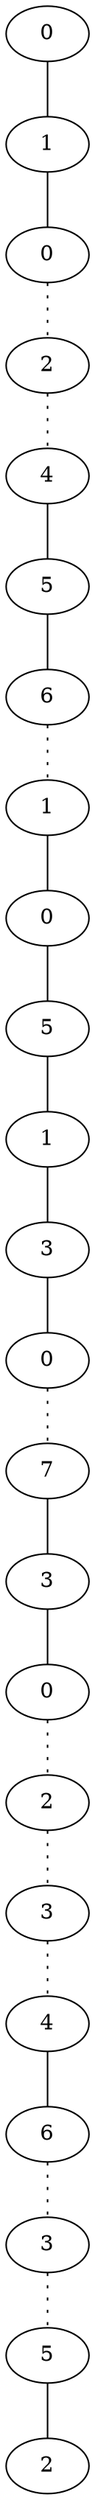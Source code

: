 graph {
a0[label=0];
a1[label=1];
a2[label=0];
a3[label=2];
a4[label=4];
a5[label=5];
a6[label=6];
a7[label=1];
a8[label=0];
a9[label=5];
a10[label=1];
a11[label=3];
a12[label=0];
a13[label=7];
a14[label=3];
a15[label=0];
a16[label=2];
a17[label=3];
a18[label=4];
a19[label=6];
a20[label=3];
a21[label=5];
a22[label=2];
a0 -- a1;
a1 -- a2;
a2 -- a3 [style=dotted];
a3 -- a4 [style=dotted];
a4 -- a5;
a5 -- a6;
a6 -- a7 [style=dotted];
a7 -- a8;
a8 -- a9;
a9 -- a10;
a10 -- a11;
a11 -- a12;
a12 -- a13 [style=dotted];
a13 -- a14;
a14 -- a15;
a15 -- a16 [style=dotted];
a16 -- a17 [style=dotted];
a17 -- a18 [style=dotted];
a18 -- a19;
a19 -- a20 [style=dotted];
a20 -- a21 [style=dotted];
a21 -- a22;
}
